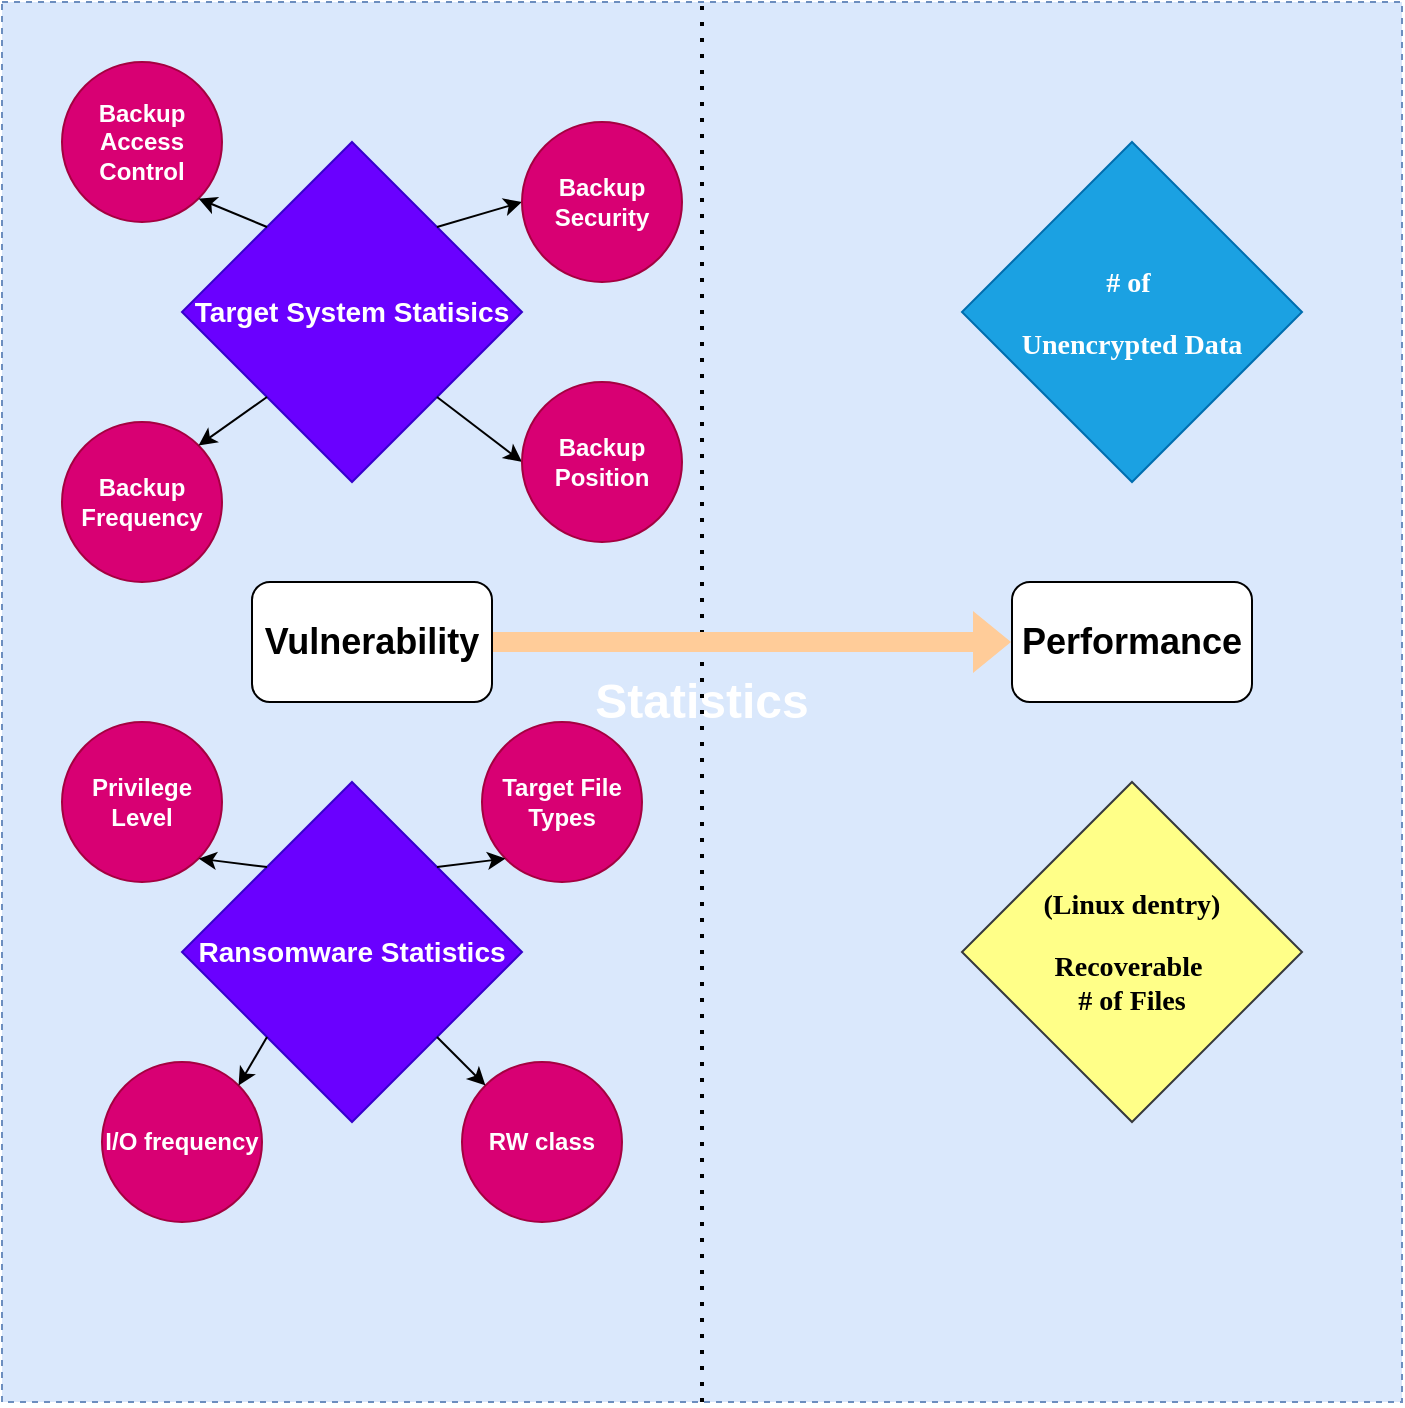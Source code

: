 <mxfile version="21.2.9" type="github">
  <diagram name="Page-1" id="HjAe-cEzDwWQ3BzL_Kof">
    <mxGraphModel dx="1434" dy="764" grid="1" gridSize="10" guides="1" tooltips="1" connect="1" arrows="1" fold="1" page="1" pageScale="1" pageWidth="850" pageHeight="1100" math="0" shadow="0">
      <root>
        <mxCell id="0" />
        <mxCell id="1" parent="0" />
        <mxCell id="lzFla5q31AFlgDd7tzWI-1" value="&lt;h1&gt;&lt;font color=&quot;#ffffff&quot;&gt;Statistics&lt;/font&gt;&lt;/h1&gt;" style="whiteSpace=wrap;html=1;aspect=fixed;fillColor=#dae8fc;strokeColor=#6c8ebf;dashed=1;" vertex="1" parent="1">
          <mxGeometry x="30" y="10" width="700" height="700" as="geometry" />
        </mxCell>
        <mxCell id="lzFla5q31AFlgDd7tzWI-2" value="&lt;h3&gt;&lt;font face=&quot;Georgia&quot;&gt;# of&amp;nbsp;&lt;/font&gt;&lt;/h3&gt;&lt;h3&gt;&lt;font face=&quot;Georgia&quot;&gt;Unencrypted Data&lt;/font&gt;&lt;/h3&gt;" style="rhombus;whiteSpace=wrap;html=1;fillColor=#1ba1e2;fontColor=#ffffff;strokeColor=#006EAF;" vertex="1" parent="1">
          <mxGeometry x="510" y="80" width="170" height="170" as="geometry" />
        </mxCell>
        <mxCell id="lzFla5q31AFlgDd7tzWI-3" value="&lt;h3&gt;&lt;font face=&quot;Georgia&quot;&gt;(Linux dentry)&lt;/font&gt;&lt;/h3&gt;&lt;h3&gt;&lt;font face=&quot;Georgia&quot;&gt;Recoverable&amp;nbsp;&lt;br&gt;&lt;/font&gt;&lt;font face=&quot;Georgia&quot;&gt;# of Files&lt;/font&gt;&lt;/h3&gt;" style="rhombus;whiteSpace=wrap;html=1;fillColor=#ffff88;strokeColor=#36393d;" vertex="1" parent="1">
          <mxGeometry x="510" y="400" width="170" height="170" as="geometry" />
        </mxCell>
        <mxCell id="lzFla5q31AFlgDd7tzWI-4" value="&lt;h3&gt;Ransomware Statistics&lt;/h3&gt;" style="rhombus;whiteSpace=wrap;html=1;fillColor=#6a00ff;fontColor=#ffffff;strokeColor=#3700CC;" vertex="1" parent="1">
          <mxGeometry x="120" y="400" width="170" height="170" as="geometry" />
        </mxCell>
        <mxCell id="lzFla5q31AFlgDd7tzWI-5" value="&lt;h3&gt;Target System Statisics&lt;/h3&gt;" style="rhombus;whiteSpace=wrap;html=1;fillColor=#6a00ff;fontColor=#ffffff;strokeColor=#3700CC;" vertex="1" parent="1">
          <mxGeometry x="120" y="80" width="170" height="170" as="geometry" />
        </mxCell>
        <mxCell id="lzFla5q31AFlgDd7tzWI-6" value="" style="endArrow=classic;html=1;rounded=0;exitX=1;exitY=0;exitDx=0;exitDy=0;entryX=0;entryY=0.5;entryDx=0;entryDy=0;" edge="1" parent="1" source="lzFla5q31AFlgDd7tzWI-5" target="lzFla5q31AFlgDd7tzWI-7">
          <mxGeometry width="50" height="50" relative="1" as="geometry">
            <mxPoint x="310" y="480" as="sourcePoint" />
            <mxPoint x="360" y="430" as="targetPoint" />
          </mxGeometry>
        </mxCell>
        <mxCell id="lzFla5q31AFlgDd7tzWI-7" value="&lt;h4&gt;Backup Security&lt;/h4&gt;" style="ellipse;whiteSpace=wrap;html=1;aspect=fixed;fillColor=#d80073;fontColor=#ffffff;strokeColor=#A50040;" vertex="1" parent="1">
          <mxGeometry x="290" y="70" width="80" height="80" as="geometry" />
        </mxCell>
        <mxCell id="lzFla5q31AFlgDd7tzWI-8" value="" style="endArrow=none;dashed=1;html=1;dashPattern=1 3;strokeWidth=2;rounded=0;entryX=0.5;entryY=0;entryDx=0;entryDy=0;exitX=0.5;exitY=1;exitDx=0;exitDy=0;" edge="1" parent="1" source="lzFla5q31AFlgDd7tzWI-1" target="lzFla5q31AFlgDd7tzWI-1">
          <mxGeometry width="50" height="50" relative="1" as="geometry">
            <mxPoint x="400" y="370" as="sourcePoint" />
            <mxPoint x="450" y="320" as="targetPoint" />
          </mxGeometry>
        </mxCell>
        <mxCell id="lzFla5q31AFlgDd7tzWI-9" value="&lt;h2&gt;Vulnerability&lt;/h2&gt;" style="rounded=1;whiteSpace=wrap;html=1;" vertex="1" parent="1">
          <mxGeometry x="155" y="300" width="120" height="60" as="geometry" />
        </mxCell>
        <mxCell id="lzFla5q31AFlgDd7tzWI-10" value="&lt;h2&gt;Performance&lt;/h2&gt;" style="rounded=1;whiteSpace=wrap;html=1;" vertex="1" parent="1">
          <mxGeometry x="535" y="300" width="120" height="60" as="geometry" />
        </mxCell>
        <mxCell id="lzFla5q31AFlgDd7tzWI-11" value="" style="shape=flexArrow;endArrow=classic;html=1;rounded=0;entryX=0;entryY=0.5;entryDx=0;entryDy=0;exitX=1;exitY=0.5;exitDx=0;exitDy=0;fillColor=#ffcc99;strokeColor=none;" edge="1" parent="1" source="lzFla5q31AFlgDd7tzWI-9" target="lzFla5q31AFlgDd7tzWI-10">
          <mxGeometry width="50" height="50" relative="1" as="geometry">
            <mxPoint x="380" y="330" as="sourcePoint" />
            <mxPoint x="430" y="280" as="targetPoint" />
          </mxGeometry>
        </mxCell>
        <mxCell id="lzFla5q31AFlgDd7tzWI-12" value="" style="endArrow=classic;html=1;rounded=0;exitX=1;exitY=1;exitDx=0;exitDy=0;entryX=0;entryY=0.5;entryDx=0;entryDy=0;" edge="1" parent="1" source="lzFla5q31AFlgDd7tzWI-5" target="lzFla5q31AFlgDd7tzWI-13">
          <mxGeometry width="50" height="50" relative="1" as="geometry">
            <mxPoint x="270" y="250" as="sourcePoint" />
            <mxPoint x="320" y="200" as="targetPoint" />
          </mxGeometry>
        </mxCell>
        <mxCell id="lzFla5q31AFlgDd7tzWI-13" value="&lt;h4&gt;Backup Position&lt;/h4&gt;" style="ellipse;whiteSpace=wrap;html=1;aspect=fixed;fillColor=#d80073;fontColor=#ffffff;strokeColor=#A50040;" vertex="1" parent="1">
          <mxGeometry x="290" y="200" width="80" height="80" as="geometry" />
        </mxCell>
        <mxCell id="lzFla5q31AFlgDd7tzWI-14" value="&lt;h4&gt;Backup Frequency&lt;/h4&gt;" style="ellipse;whiteSpace=wrap;html=1;aspect=fixed;fillColor=#d80073;fontColor=#ffffff;strokeColor=#A50040;" vertex="1" parent="1">
          <mxGeometry x="60" y="220" width="80" height="80" as="geometry" />
        </mxCell>
        <mxCell id="lzFla5q31AFlgDd7tzWI-15" value="" style="endArrow=classic;html=1;rounded=0;exitX=0;exitY=1;exitDx=0;exitDy=0;entryX=1;entryY=0;entryDx=0;entryDy=0;" edge="1" parent="1" source="lzFla5q31AFlgDd7tzWI-5" target="lzFla5q31AFlgDd7tzWI-14">
          <mxGeometry width="50" height="50" relative="1" as="geometry">
            <mxPoint x="258" y="218" as="sourcePoint" />
            <mxPoint x="310" y="250" as="targetPoint" />
          </mxGeometry>
        </mxCell>
        <mxCell id="lzFla5q31AFlgDd7tzWI-16" value="&lt;h4&gt;Backup Access Control&lt;/h4&gt;" style="ellipse;whiteSpace=wrap;html=1;aspect=fixed;fillColor=#d80073;fontColor=#ffffff;strokeColor=#A50040;" vertex="1" parent="1">
          <mxGeometry x="60" y="40" width="80" height="80" as="geometry" />
        </mxCell>
        <mxCell id="lzFla5q31AFlgDd7tzWI-17" value="" style="endArrow=classic;html=1;rounded=0;exitX=0;exitY=0;exitDx=0;exitDy=0;entryX=1;entryY=1;entryDx=0;entryDy=0;" edge="1" parent="1" source="lzFla5q31AFlgDd7tzWI-5" target="lzFla5q31AFlgDd7tzWI-16">
          <mxGeometry width="50" height="50" relative="1" as="geometry">
            <mxPoint x="258" y="133" as="sourcePoint" />
            <mxPoint x="310" y="110" as="targetPoint" />
          </mxGeometry>
        </mxCell>
        <mxCell id="lzFla5q31AFlgDd7tzWI-18" value="&lt;h4&gt;Privilege Level&lt;/h4&gt;" style="ellipse;whiteSpace=wrap;html=1;aspect=fixed;fillColor=#d80073;fontColor=#ffffff;strokeColor=#A50040;" vertex="1" parent="1">
          <mxGeometry x="60" y="370" width="80" height="80" as="geometry" />
        </mxCell>
        <mxCell id="lzFla5q31AFlgDd7tzWI-19" value="" style="endArrow=classic;html=1;rounded=0;exitX=0;exitY=0;exitDx=0;exitDy=0;entryX=1;entryY=1;entryDx=0;entryDy=0;" edge="1" parent="1" source="lzFla5q31AFlgDd7tzWI-4" target="lzFla5q31AFlgDd7tzWI-18">
          <mxGeometry width="50" height="50" relative="1" as="geometry">
            <mxPoint x="173" y="218" as="sourcePoint" />
            <mxPoint x="138" y="242" as="targetPoint" />
          </mxGeometry>
        </mxCell>
        <mxCell id="lzFla5q31AFlgDd7tzWI-20" value="&lt;h4&gt;RW class&lt;/h4&gt;" style="ellipse;whiteSpace=wrap;html=1;aspect=fixed;fillColor=#d80073;fontColor=#ffffff;strokeColor=#A50040;" vertex="1" parent="1">
          <mxGeometry x="260" y="540" width="80" height="80" as="geometry" />
        </mxCell>
        <mxCell id="lzFla5q31AFlgDd7tzWI-21" value="" style="endArrow=classic;html=1;rounded=0;exitX=1;exitY=1;exitDx=0;exitDy=0;entryX=0;entryY=0;entryDx=0;entryDy=0;" edge="1" parent="1" source="lzFla5q31AFlgDd7tzWI-4" target="lzFla5q31AFlgDd7tzWI-20">
          <mxGeometry width="50" height="50" relative="1" as="geometry">
            <mxPoint x="173" y="218" as="sourcePoint" />
            <mxPoint x="138" y="242" as="targetPoint" />
          </mxGeometry>
        </mxCell>
        <mxCell id="lzFla5q31AFlgDd7tzWI-22" value="&lt;h4&gt;I/O frequency&lt;/h4&gt;" style="ellipse;whiteSpace=wrap;html=1;aspect=fixed;fillColor=#d80073;fontColor=#ffffff;strokeColor=#A50040;" vertex="1" parent="1">
          <mxGeometry x="80" y="540" width="80" height="80" as="geometry" />
        </mxCell>
        <mxCell id="lzFla5q31AFlgDd7tzWI-23" value="" style="endArrow=classic;html=1;rounded=0;exitX=0;exitY=1;exitDx=0;exitDy=0;entryX=1;entryY=0;entryDx=0;entryDy=0;" edge="1" parent="1" source="lzFla5q31AFlgDd7tzWI-4" target="lzFla5q31AFlgDd7tzWI-22">
          <mxGeometry width="50" height="50" relative="1" as="geometry">
            <mxPoint x="173" y="218" as="sourcePoint" />
            <mxPoint x="138" y="242" as="targetPoint" />
          </mxGeometry>
        </mxCell>
        <mxCell id="lzFla5q31AFlgDd7tzWI-25" value="&lt;h4&gt;Target File Types&lt;/h4&gt;" style="ellipse;whiteSpace=wrap;html=1;aspect=fixed;fillColor=#d80073;fontColor=#ffffff;strokeColor=#A50040;" vertex="1" parent="1">
          <mxGeometry x="270" y="370" width="80" height="80" as="geometry" />
        </mxCell>
        <mxCell id="lzFla5q31AFlgDd7tzWI-26" value="" style="endArrow=classic;html=1;rounded=0;exitX=1;exitY=0;exitDx=0;exitDy=0;entryX=0;entryY=1;entryDx=0;entryDy=0;" edge="1" parent="1" source="lzFla5q31AFlgDd7tzWI-4" target="lzFla5q31AFlgDd7tzWI-25">
          <mxGeometry width="50" height="50" relative="1" as="geometry">
            <mxPoint x="173" y="453" as="sourcePoint" />
            <mxPoint x="138" y="448" as="targetPoint" />
          </mxGeometry>
        </mxCell>
      </root>
    </mxGraphModel>
  </diagram>
</mxfile>
